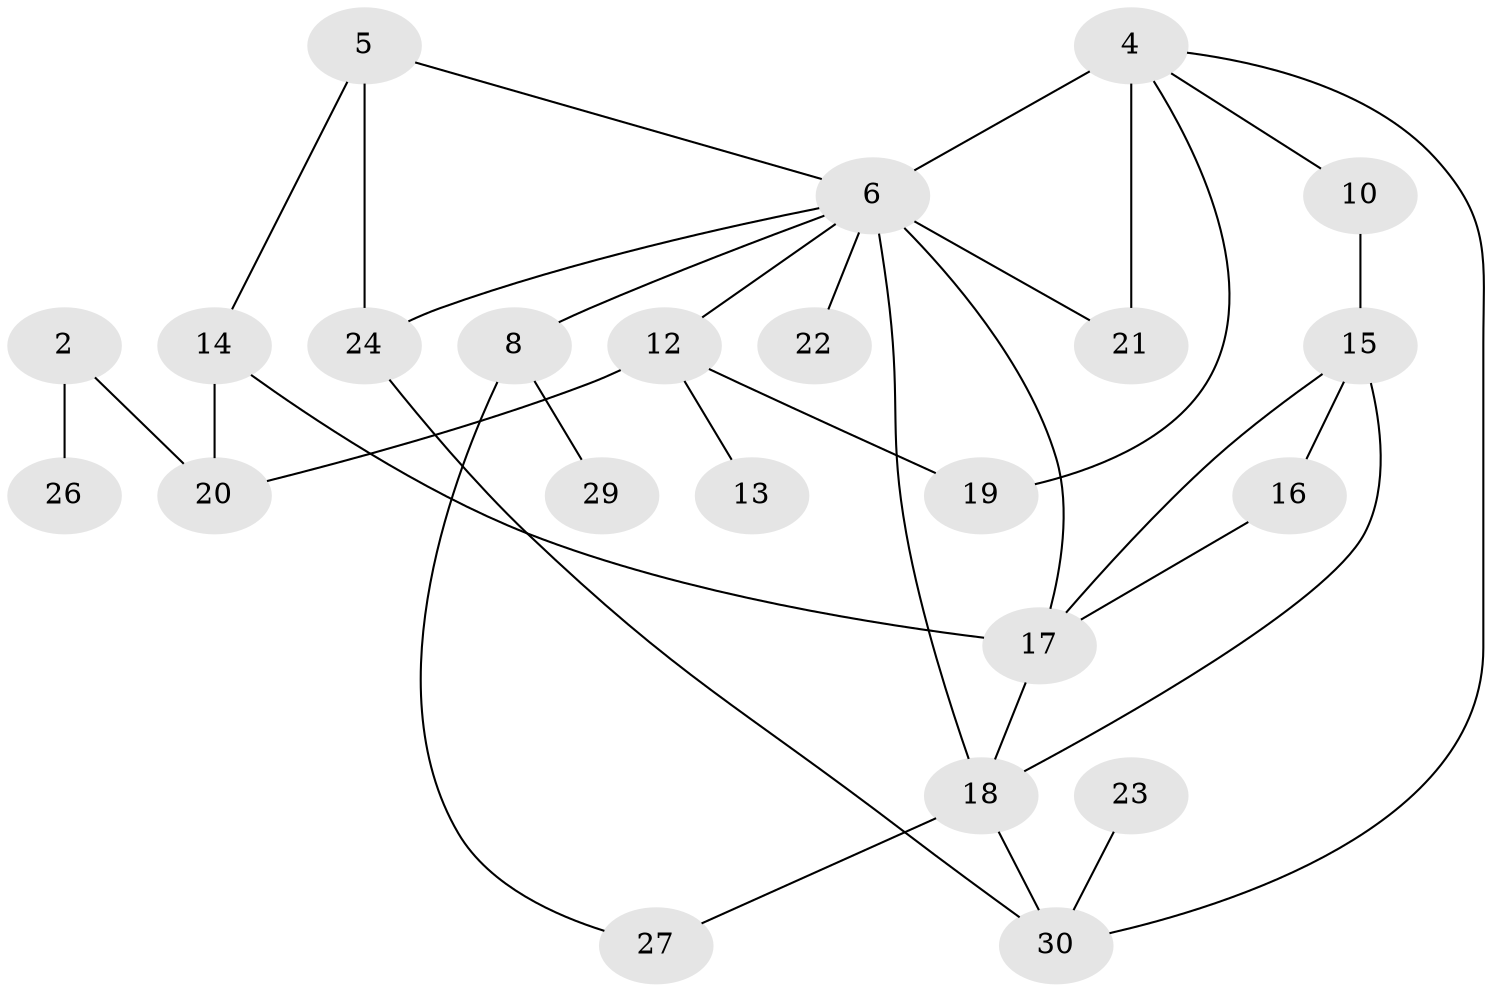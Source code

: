 // original degree distribution, {0: 0.11290322580645161, 2: 0.3064516129032258, 4: 0.12903225806451613, 1: 0.1935483870967742, 5: 0.04838709677419355, 3: 0.1774193548387097, 6: 0.03225806451612903}
// Generated by graph-tools (version 1.1) at 2025/33/03/09/25 02:33:36]
// undirected, 23 vertices, 34 edges
graph export_dot {
graph [start="1"]
  node [color=gray90,style=filled];
  2;
  4;
  5;
  6;
  8;
  10;
  12;
  13;
  14;
  15;
  16;
  17;
  18;
  19;
  20;
  21;
  22;
  23;
  24;
  26;
  27;
  29;
  30;
  2 -- 20 [weight=1.0];
  2 -- 26 [weight=1.0];
  4 -- 6 [weight=2.0];
  4 -- 10 [weight=1.0];
  4 -- 19 [weight=1.0];
  4 -- 21 [weight=4.0];
  4 -- 30 [weight=1.0];
  5 -- 6 [weight=1.0];
  5 -- 14 [weight=1.0];
  5 -- 24 [weight=1.0];
  6 -- 8 [weight=1.0];
  6 -- 12 [weight=1.0];
  6 -- 17 [weight=1.0];
  6 -- 18 [weight=2.0];
  6 -- 21 [weight=1.0];
  6 -- 22 [weight=1.0];
  6 -- 24 [weight=2.0];
  8 -- 27 [weight=1.0];
  8 -- 29 [weight=1.0];
  10 -- 15 [weight=1.0];
  12 -- 13 [weight=1.0];
  12 -- 19 [weight=1.0];
  12 -- 20 [weight=1.0];
  14 -- 17 [weight=2.0];
  14 -- 20 [weight=1.0];
  15 -- 16 [weight=1.0];
  15 -- 17 [weight=1.0];
  15 -- 18 [weight=2.0];
  16 -- 17 [weight=1.0];
  17 -- 18 [weight=1.0];
  18 -- 27 [weight=1.0];
  18 -- 30 [weight=1.0];
  23 -- 30 [weight=1.0];
  24 -- 30 [weight=1.0];
}
